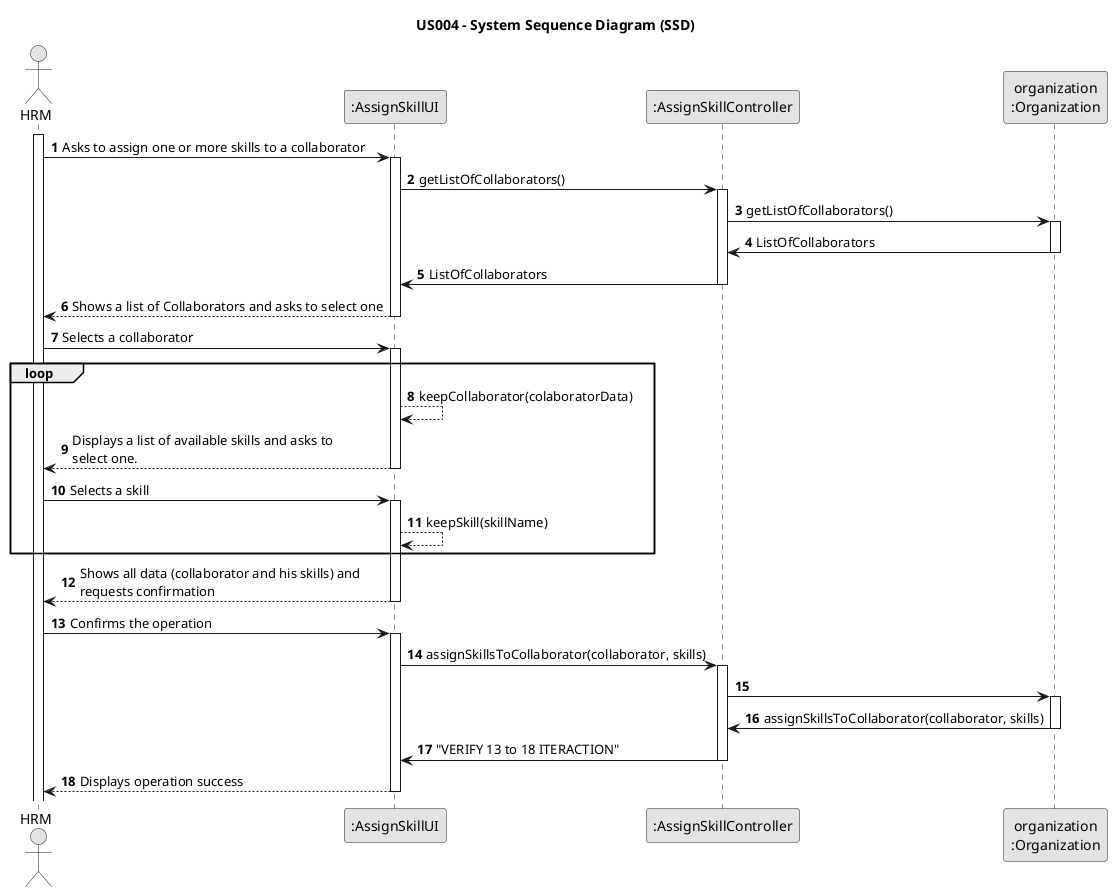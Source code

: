 @startuml
skinparam monochrome true
skinparam packageStyle rectangle
skinparam shadowing false

title US004 - System Sequence Diagram (SSD)

autonumber

actor "HRM" as HRM
participant ":AssignSkillUI" as UI
participant ":AssignSkillController" as CTRL
participant "organization\n:Organization" as ORG


activate HRM

    HRM -> UI : Asks to assign one or more skills to a collaborator

    activate UI

        UI -> CTRL : getListOfCollaborators()


        activate CTRL
            CTRL -> ORG : getListOfCollaborators()
            activate ORG
            ORG -> CTRL : ListOfCollaborators
            deactivate ORG

            CTRL -> UI : ListOfCollaborators




        deactivate CTRL

        UI --> HRM : Shows a list of Collaborators and asks to select one
    deactivate UI

    HRM -> UI : Selects a collaborator





    loop

    activate UI
    UI --> UI : keepCollaborator(colaboratorData)

        UI --> HRM : Displays a list of available skills and asks to \nselect one.
    deactivate UI

    HRM -> UI : Selects a skill


    activate UI

    UI --> UI : keepSkill(skillName)

    end

        UI --> HRM : Shows all data (collaborator and his skills) and \nrequests confirmation
    deactivate UI

    HRM -> UI : Confirms the operation
    activate UI

    UI -> CTRL : assignSkillsToCollaborator(collaborator, skills)

        activate CTRL
        CTRL -> ORG
            activate ORG
            ORG ->CTRL : assignSkillsToCollaborator(collaborator, skills)

            deactivate ORG

            CTRL -> UI : "VERIFY 13 to 18 ITERACTION"
        deactivate CTRL

        UI --> HRM : Displays operation success
    deactivate UI

@enduml